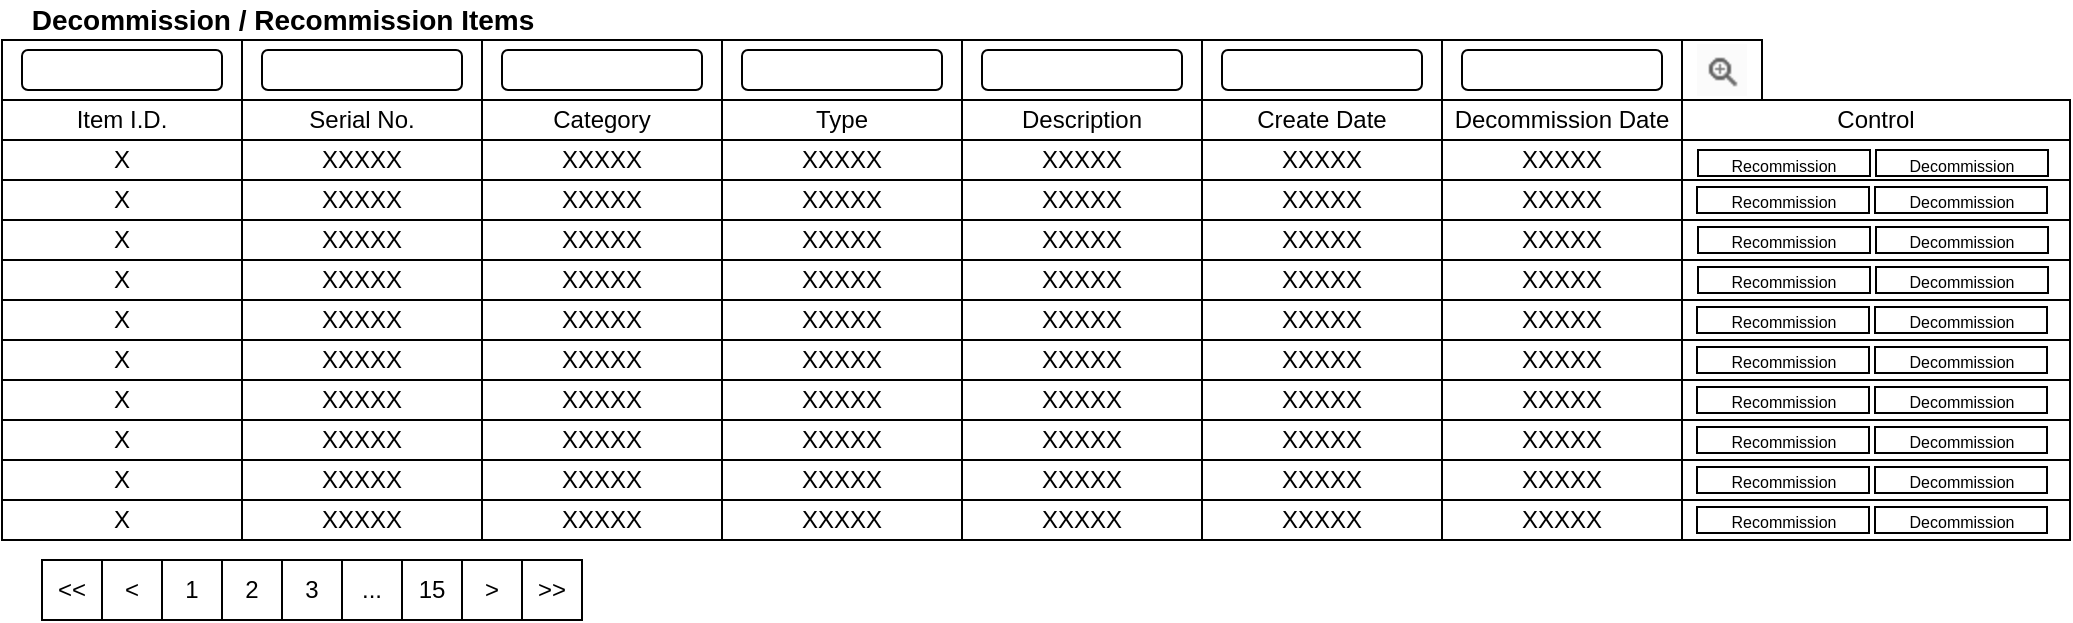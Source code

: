 <mxfile version="12.3.2" type="device" pages="1"><diagram id="bL0WwkCuKKonCKTU5HaB" name="Page-1"><mxGraphModel dx="1183" dy="494" grid="0" gridSize="10" guides="1" tooltips="1" connect="1" arrows="1" fold="1" page="0" pageScale="1" pageWidth="850" pageHeight="1100" math="0" shadow="0"><root><mxCell id="0"/><mxCell id="1" parent="0"/><mxCell id="B8XnHveXFob2aplnVtOJ-1" value="Serial No." style="rounded=0;whiteSpace=wrap;html=1;" parent="1" vertex="1"><mxGeometry x="240" y="90" width="120" height="20" as="geometry"/></mxCell><mxCell id="B8XnHveXFob2aplnVtOJ-2" value="Item I.D." style="rounded=0;whiteSpace=wrap;html=1;" parent="1" vertex="1"><mxGeometry x="120" y="90" width="120" height="20" as="geometry"/></mxCell><mxCell id="B8XnHveXFob2aplnVtOJ-3" value="Category" style="rounded=0;whiteSpace=wrap;html=1;" parent="1" vertex="1"><mxGeometry x="360" y="90" width="120" height="20" as="geometry"/></mxCell><mxCell id="B8XnHveXFob2aplnVtOJ-4" value="Type" style="rounded=0;whiteSpace=wrap;html=1;" parent="1" vertex="1"><mxGeometry x="480" y="90" width="120" height="20" as="geometry"/></mxCell><mxCell id="B8XnHveXFob2aplnVtOJ-5" value="Description" style="rounded=0;whiteSpace=wrap;html=1;" parent="1" vertex="1"><mxGeometry x="600" y="90" width="120" height="20" as="geometry"/></mxCell><mxCell id="B8XnHveXFob2aplnVtOJ-6" value="Create Date" style="rounded=0;whiteSpace=wrap;html=1;" parent="1" vertex="1"><mxGeometry x="720" y="90" width="120" height="20" as="geometry"/></mxCell><mxCell id="B8XnHveXFob2aplnVtOJ-7" value="Decommission Date" style="rounded=0;whiteSpace=wrap;html=1;" parent="1" vertex="1"><mxGeometry x="840" y="90" width="120" height="20" as="geometry"/></mxCell><mxCell id="B8XnHveXFob2aplnVtOJ-8" value="XXXXX" style="rounded=0;whiteSpace=wrap;html=1;" parent="1" vertex="1"><mxGeometry x="240" y="110" width="120" height="20" as="geometry"/></mxCell><mxCell id="B8XnHveXFob2aplnVtOJ-9" value="X" style="rounded=0;whiteSpace=wrap;html=1;" parent="1" vertex="1"><mxGeometry x="120" y="110" width="120" height="20" as="geometry"/></mxCell><mxCell id="B8XnHveXFob2aplnVtOJ-10" value="XXXXX" style="rounded=0;whiteSpace=wrap;html=1;" parent="1" vertex="1"><mxGeometry x="360" y="110" width="120" height="20" as="geometry"/></mxCell><mxCell id="B8XnHveXFob2aplnVtOJ-11" value="XXXXX" style="rounded=0;whiteSpace=wrap;html=1;" parent="1" vertex="1"><mxGeometry x="480" y="110" width="120" height="20" as="geometry"/></mxCell><mxCell id="B8XnHveXFob2aplnVtOJ-12" value="XXXXX" style="rounded=0;whiteSpace=wrap;html=1;" parent="1" vertex="1"><mxGeometry x="600" y="110" width="120" height="20" as="geometry"/></mxCell><mxCell id="B8XnHveXFob2aplnVtOJ-13" value="XXXXX" style="rounded=0;whiteSpace=wrap;html=1;" parent="1" vertex="1"><mxGeometry x="720" y="110" width="120" height="20" as="geometry"/></mxCell><mxCell id="B8XnHveXFob2aplnVtOJ-14" value="XXXXX" style="rounded=0;whiteSpace=wrap;html=1;" parent="1" vertex="1"><mxGeometry x="840" y="110" width="120" height="20" as="geometry"/></mxCell><mxCell id="B8XnHveXFob2aplnVtOJ-22" value="" style="rounded=0;whiteSpace=wrap;html=1;" parent="1" vertex="1"><mxGeometry x="240" y="60" width="120" height="30" as="geometry"/></mxCell><mxCell id="B8XnHveXFob2aplnVtOJ-23" value="" style="rounded=0;whiteSpace=wrap;html=1;" parent="1" vertex="1"><mxGeometry x="120" y="60" width="120" height="30" as="geometry"/></mxCell><mxCell id="B8XnHveXFob2aplnVtOJ-24" value="" style="rounded=0;whiteSpace=wrap;html=1;" parent="1" vertex="1"><mxGeometry x="360" y="60" width="120" height="30" as="geometry"/></mxCell><mxCell id="B8XnHveXFob2aplnVtOJ-25" value="" style="rounded=0;whiteSpace=wrap;html=1;" parent="1" vertex="1"><mxGeometry x="480" y="60" width="120" height="30" as="geometry"/></mxCell><mxCell id="B8XnHveXFob2aplnVtOJ-26" value="" style="rounded=0;whiteSpace=wrap;html=1;" parent="1" vertex="1"><mxGeometry x="600" y="60" width="120" height="30" as="geometry"/></mxCell><mxCell id="B8XnHveXFob2aplnVtOJ-27" value="" style="rounded=0;whiteSpace=wrap;html=1;" parent="1" vertex="1"><mxGeometry x="720" y="60" width="120" height="30" as="geometry"/></mxCell><mxCell id="B8XnHveXFob2aplnVtOJ-28" value="" style="rounded=0;whiteSpace=wrap;html=1;" parent="1" vertex="1"><mxGeometry x="840" y="60" width="120" height="30" as="geometry"/></mxCell><mxCell id="B8XnHveXFob2aplnVtOJ-29" value="" style="rounded=1;whiteSpace=wrap;html=1;" parent="1" vertex="1"><mxGeometry x="130" y="65" width="100" height="20" as="geometry"/></mxCell><mxCell id="B8XnHveXFob2aplnVtOJ-30" value="" style="rounded=1;whiteSpace=wrap;html=1;" parent="1" vertex="1"><mxGeometry x="250" y="65" width="100" height="20" as="geometry"/></mxCell><mxCell id="B8XnHveXFob2aplnVtOJ-31" value="" style="rounded=1;whiteSpace=wrap;html=1;" parent="1" vertex="1"><mxGeometry x="370" y="65" width="100" height="20" as="geometry"/></mxCell><mxCell id="B8XnHveXFob2aplnVtOJ-32" value="" style="rounded=1;whiteSpace=wrap;html=1;" parent="1" vertex="1"><mxGeometry x="490" y="65" width="100" height="20" as="geometry"/></mxCell><mxCell id="B8XnHveXFob2aplnVtOJ-34" value="" style="rounded=1;whiteSpace=wrap;html=1;" parent="1" vertex="1"><mxGeometry x="610" y="65" width="100" height="20" as="geometry"/></mxCell><mxCell id="B8XnHveXFob2aplnVtOJ-35" value="" style="rounded=1;whiteSpace=wrap;html=1;" parent="1" vertex="1"><mxGeometry x="730" y="65" width="100" height="20" as="geometry"/></mxCell><mxCell id="B8XnHveXFob2aplnVtOJ-36" value="" style="rounded=1;whiteSpace=wrap;html=1;" parent="1" vertex="1"><mxGeometry x="850" y="65" width="100" height="20" as="geometry"/></mxCell><mxCell id="B8XnHveXFob2aplnVtOJ-37" value="" style="rounded=0;whiteSpace=wrap;html=1;" parent="1" vertex="1"><mxGeometry x="960" y="60" width="40" height="30" as="geometry"/></mxCell><mxCell id="B8XnHveXFob2aplnVtOJ-39" value="" style="shape=image;verticalLabelPosition=bottom;labelBackgroundColor=#ffffff;verticalAlign=top;aspect=fixed;imageAspect=0;image=data:image/png,iVBORw0KGgoAAAANSUhEUgAAABkAAAAaCAYAAABCfffNAAABA0lEQVRIDe1Uyw2EIBDFzbah1diBVdCCJ0+2YBV2YDeUwWE3j+QRJA6fqHvYOAfnw/CeMww01tqPulleN+M7+Iekqsv/0653Sd3zPCtjjE9t21aN4+j9nNHk7onWWsRYlkVcCxeSJCTo+14Nw+D3reuqtm1zfgmRePBoESQkmKbJxUCIOIR5zhE+IgnPIKwgxGCceeFabBcdPCvAZtrUMeCRX0UC4BpwEortwphCcMhHwjjzjnIY+8l0JUnwJxxj/lWsSy6m2C6C4R7ELYHPOKYrN8bZSkgmaT45qYqylUjgjOMNA0GqotMkICNR13Xk3unT7dqhCc4llQjYPvyQ+FaUGF+07G3bLn+P1AAAAABJRU5ErkJggg==;" parent="1" vertex="1"><mxGeometry x="967.5" y="62" width="25" height="26" as="geometry"/></mxCell><mxCell id="B8XnHveXFob2aplnVtOJ-47" value="XXXXX" style="rounded=0;whiteSpace=wrap;html=1;" parent="1" vertex="1"><mxGeometry x="240" y="130" width="120" height="20" as="geometry"/></mxCell><mxCell id="B8XnHveXFob2aplnVtOJ-48" value="X" style="rounded=0;whiteSpace=wrap;html=1;" parent="1" vertex="1"><mxGeometry x="120" y="130" width="120" height="20" as="geometry"/></mxCell><mxCell id="B8XnHveXFob2aplnVtOJ-49" value="XXXXX" style="rounded=0;whiteSpace=wrap;html=1;" parent="1" vertex="1"><mxGeometry x="360" y="130" width="120" height="20" as="geometry"/></mxCell><mxCell id="B8XnHveXFob2aplnVtOJ-50" value="XXXXX" style="rounded=0;whiteSpace=wrap;html=1;" parent="1" vertex="1"><mxGeometry x="480" y="130" width="120" height="20" as="geometry"/></mxCell><mxCell id="B8XnHveXFob2aplnVtOJ-51" value="XXXXX" style="rounded=0;whiteSpace=wrap;html=1;" parent="1" vertex="1"><mxGeometry x="600" y="130" width="120" height="20" as="geometry"/></mxCell><mxCell id="B8XnHveXFob2aplnVtOJ-52" value="XXXXX" style="rounded=0;whiteSpace=wrap;html=1;" parent="1" vertex="1"><mxGeometry x="720" y="130" width="120" height="20" as="geometry"/></mxCell><mxCell id="B8XnHveXFob2aplnVtOJ-53" value="XXXXX" style="rounded=0;whiteSpace=wrap;html=1;" parent="1" vertex="1"><mxGeometry x="840" y="130" width="120" height="20" as="geometry"/></mxCell><mxCell id="B8XnHveXFob2aplnVtOJ-54" value="XXXXX" style="rounded=0;whiteSpace=wrap;html=1;" parent="1" vertex="1"><mxGeometry x="240" y="150" width="120" height="20" as="geometry"/></mxCell><mxCell id="B8XnHveXFob2aplnVtOJ-55" value="X" style="rounded=0;whiteSpace=wrap;html=1;" parent="1" vertex="1"><mxGeometry x="120" y="150" width="120" height="20" as="geometry"/></mxCell><mxCell id="B8XnHveXFob2aplnVtOJ-56" value="XXXXX" style="rounded=0;whiteSpace=wrap;html=1;" parent="1" vertex="1"><mxGeometry x="360" y="150" width="120" height="20" as="geometry"/></mxCell><mxCell id="B8XnHveXFob2aplnVtOJ-57" value="XXXXX" style="rounded=0;whiteSpace=wrap;html=1;" parent="1" vertex="1"><mxGeometry x="480" y="150" width="120" height="20" as="geometry"/></mxCell><mxCell id="B8XnHveXFob2aplnVtOJ-58" value="XXXXX" style="rounded=0;whiteSpace=wrap;html=1;" parent="1" vertex="1"><mxGeometry x="600" y="150" width="120" height="20" as="geometry"/></mxCell><mxCell id="B8XnHveXFob2aplnVtOJ-59" value="XXXXX" style="rounded=0;whiteSpace=wrap;html=1;" parent="1" vertex="1"><mxGeometry x="720" y="150" width="120" height="20" as="geometry"/></mxCell><mxCell id="B8XnHveXFob2aplnVtOJ-60" value="XXXXX" style="rounded=0;whiteSpace=wrap;html=1;" parent="1" vertex="1"><mxGeometry x="840" y="150" width="120" height="20" as="geometry"/></mxCell><mxCell id="B8XnHveXFob2aplnVtOJ-61" value="XXXXX" style="rounded=0;whiteSpace=wrap;html=1;" parent="1" vertex="1"><mxGeometry x="240" y="170" width="120" height="20" as="geometry"/></mxCell><mxCell id="B8XnHveXFob2aplnVtOJ-62" value="X" style="rounded=0;whiteSpace=wrap;html=1;" parent="1" vertex="1"><mxGeometry x="120" y="170" width="120" height="20" as="geometry"/></mxCell><mxCell id="B8XnHveXFob2aplnVtOJ-63" value="XXXXX" style="rounded=0;whiteSpace=wrap;html=1;" parent="1" vertex="1"><mxGeometry x="360" y="170" width="120" height="20" as="geometry"/></mxCell><mxCell id="B8XnHveXFob2aplnVtOJ-64" value="XXXXX" style="rounded=0;whiteSpace=wrap;html=1;" parent="1" vertex="1"><mxGeometry x="480" y="170" width="120" height="20" as="geometry"/></mxCell><mxCell id="B8XnHveXFob2aplnVtOJ-65" value="XXXXX" style="rounded=0;whiteSpace=wrap;html=1;" parent="1" vertex="1"><mxGeometry x="600" y="170" width="120" height="20" as="geometry"/></mxCell><mxCell id="B8XnHveXFob2aplnVtOJ-66" value="XXXXX" style="rounded=0;whiteSpace=wrap;html=1;" parent="1" vertex="1"><mxGeometry x="720" y="170" width="120" height="20" as="geometry"/></mxCell><mxCell id="B8XnHveXFob2aplnVtOJ-67" value="XXXXX" style="rounded=0;whiteSpace=wrap;html=1;" parent="1" vertex="1"><mxGeometry x="840" y="170" width="120" height="20" as="geometry"/></mxCell><mxCell id="B8XnHveXFob2aplnVtOJ-68" value="XXXXX" style="rounded=0;whiteSpace=wrap;html=1;" parent="1" vertex="1"><mxGeometry x="240" y="190" width="120" height="20" as="geometry"/></mxCell><mxCell id="B8XnHveXFob2aplnVtOJ-69" value="X" style="rounded=0;whiteSpace=wrap;html=1;" parent="1" vertex="1"><mxGeometry x="120" y="190" width="120" height="20" as="geometry"/></mxCell><mxCell id="B8XnHveXFob2aplnVtOJ-70" value="XXXXX" style="rounded=0;whiteSpace=wrap;html=1;" parent="1" vertex="1"><mxGeometry x="360" y="190" width="120" height="20" as="geometry"/></mxCell><mxCell id="B8XnHveXFob2aplnVtOJ-71" value="XXXXX" style="rounded=0;whiteSpace=wrap;html=1;" parent="1" vertex="1"><mxGeometry x="480" y="190" width="120" height="20" as="geometry"/></mxCell><mxCell id="B8XnHveXFob2aplnVtOJ-72" value="XXXXX" style="rounded=0;whiteSpace=wrap;html=1;" parent="1" vertex="1"><mxGeometry x="600" y="190" width="120" height="20" as="geometry"/></mxCell><mxCell id="B8XnHveXFob2aplnVtOJ-73" value="XXXXX" style="rounded=0;whiteSpace=wrap;html=1;" parent="1" vertex="1"><mxGeometry x="720" y="190" width="120" height="20" as="geometry"/></mxCell><mxCell id="B8XnHveXFob2aplnVtOJ-74" value="XXXXX" style="rounded=0;whiteSpace=wrap;html=1;" parent="1" vertex="1"><mxGeometry x="840" y="190" width="120" height="20" as="geometry"/></mxCell><mxCell id="B8XnHveXFob2aplnVtOJ-83" value="XXXXX" style="rounded=0;whiteSpace=wrap;html=1;" parent="1" vertex="1"><mxGeometry x="240" y="210" width="120" height="20" as="geometry"/></mxCell><mxCell id="B8XnHveXFob2aplnVtOJ-84" value="X" style="rounded=0;whiteSpace=wrap;html=1;" parent="1" vertex="1"><mxGeometry x="120" y="210" width="120" height="20" as="geometry"/></mxCell><mxCell id="B8XnHveXFob2aplnVtOJ-85" value="XXXXX" style="rounded=0;whiteSpace=wrap;html=1;" parent="1" vertex="1"><mxGeometry x="360" y="210" width="120" height="20" as="geometry"/></mxCell><mxCell id="B8XnHveXFob2aplnVtOJ-86" value="XXXXX" style="rounded=0;whiteSpace=wrap;html=1;" parent="1" vertex="1"><mxGeometry x="480" y="210" width="120" height="20" as="geometry"/></mxCell><mxCell id="B8XnHveXFob2aplnVtOJ-87" value="XXXXX" style="rounded=0;whiteSpace=wrap;html=1;" parent="1" vertex="1"><mxGeometry x="600" y="210" width="120" height="20" as="geometry"/></mxCell><mxCell id="B8XnHveXFob2aplnVtOJ-88" value="XXXXX" style="rounded=0;whiteSpace=wrap;html=1;" parent="1" vertex="1"><mxGeometry x="720" y="210" width="120" height="20" as="geometry"/></mxCell><mxCell id="B8XnHveXFob2aplnVtOJ-89" value="XXXXX" style="rounded=0;whiteSpace=wrap;html=1;" parent="1" vertex="1"><mxGeometry x="840" y="210" width="120" height="20" as="geometry"/></mxCell><mxCell id="B8XnHveXFob2aplnVtOJ-90" value="XXXXX" style="rounded=0;whiteSpace=wrap;html=1;" parent="1" vertex="1"><mxGeometry x="240" y="230" width="120" height="20" as="geometry"/></mxCell><mxCell id="B8XnHveXFob2aplnVtOJ-91" value="X" style="rounded=0;whiteSpace=wrap;html=1;" parent="1" vertex="1"><mxGeometry x="120" y="230" width="120" height="20" as="geometry"/></mxCell><mxCell id="B8XnHveXFob2aplnVtOJ-92" value="XXXXX" style="rounded=0;whiteSpace=wrap;html=1;" parent="1" vertex="1"><mxGeometry x="360" y="230" width="120" height="20" as="geometry"/></mxCell><mxCell id="B8XnHveXFob2aplnVtOJ-93" value="XXXXX" style="rounded=0;whiteSpace=wrap;html=1;" parent="1" vertex="1"><mxGeometry x="480" y="230" width="120" height="20" as="geometry"/></mxCell><mxCell id="B8XnHveXFob2aplnVtOJ-94" value="XXXXX" style="rounded=0;whiteSpace=wrap;html=1;" parent="1" vertex="1"><mxGeometry x="600" y="230" width="120" height="20" as="geometry"/></mxCell><mxCell id="B8XnHveXFob2aplnVtOJ-95" value="XXXXX" style="rounded=0;whiteSpace=wrap;html=1;" parent="1" vertex="1"><mxGeometry x="720" y="230" width="120" height="20" as="geometry"/></mxCell><mxCell id="B8XnHveXFob2aplnVtOJ-96" value="XXXXX" style="rounded=0;whiteSpace=wrap;html=1;" parent="1" vertex="1"><mxGeometry x="840" y="230" width="120" height="20" as="geometry"/></mxCell><mxCell id="B8XnHveXFob2aplnVtOJ-97" value="XXXXX" style="rounded=0;whiteSpace=wrap;html=1;" parent="1" vertex="1"><mxGeometry x="240" y="250" width="120" height="20" as="geometry"/></mxCell><mxCell id="B8XnHveXFob2aplnVtOJ-98" value="X" style="rounded=0;whiteSpace=wrap;html=1;" parent="1" vertex="1"><mxGeometry x="120" y="250" width="120" height="20" as="geometry"/></mxCell><mxCell id="B8XnHveXFob2aplnVtOJ-99" value="XXXXX" style="rounded=0;whiteSpace=wrap;html=1;" parent="1" vertex="1"><mxGeometry x="360" y="250" width="120" height="20" as="geometry"/></mxCell><mxCell id="B8XnHveXFob2aplnVtOJ-100" value="XXXXX" style="rounded=0;whiteSpace=wrap;html=1;" parent="1" vertex="1"><mxGeometry x="480" y="250" width="120" height="20" as="geometry"/></mxCell><mxCell id="B8XnHveXFob2aplnVtOJ-101" value="XXXXX" style="rounded=0;whiteSpace=wrap;html=1;" parent="1" vertex="1"><mxGeometry x="600" y="250" width="120" height="20" as="geometry"/></mxCell><mxCell id="B8XnHveXFob2aplnVtOJ-102" value="XXXXX" style="rounded=0;whiteSpace=wrap;html=1;" parent="1" vertex="1"><mxGeometry x="720" y="250" width="120" height="20" as="geometry"/></mxCell><mxCell id="B8XnHveXFob2aplnVtOJ-103" value="XXXXX" style="rounded=0;whiteSpace=wrap;html=1;" parent="1" vertex="1"><mxGeometry x="840" y="250" width="120" height="20" as="geometry"/></mxCell><mxCell id="B8XnHveXFob2aplnVtOJ-104" value="XXXXX" style="rounded=0;whiteSpace=wrap;html=1;" parent="1" vertex="1"><mxGeometry x="240" y="270" width="120" height="20" as="geometry"/></mxCell><mxCell id="B8XnHveXFob2aplnVtOJ-105" value="X" style="rounded=0;whiteSpace=wrap;html=1;" parent="1" vertex="1"><mxGeometry x="120" y="270" width="120" height="20" as="geometry"/></mxCell><mxCell id="B8XnHveXFob2aplnVtOJ-106" value="XXXXX" style="rounded=0;whiteSpace=wrap;html=1;" parent="1" vertex="1"><mxGeometry x="360" y="270" width="120" height="20" as="geometry"/></mxCell><mxCell id="B8XnHveXFob2aplnVtOJ-107" value="XXXXX" style="rounded=0;whiteSpace=wrap;html=1;" parent="1" vertex="1"><mxGeometry x="480" y="270" width="120" height="20" as="geometry"/></mxCell><mxCell id="B8XnHveXFob2aplnVtOJ-108" value="XXXXX" style="rounded=0;whiteSpace=wrap;html=1;" parent="1" vertex="1"><mxGeometry x="600" y="270" width="120" height="20" as="geometry"/></mxCell><mxCell id="B8XnHveXFob2aplnVtOJ-109" value="XXXXX" style="rounded=0;whiteSpace=wrap;html=1;" parent="1" vertex="1"><mxGeometry x="720" y="270" width="120" height="20" as="geometry"/></mxCell><mxCell id="B8XnHveXFob2aplnVtOJ-110" value="XXXXX" style="rounded=0;whiteSpace=wrap;html=1;" parent="1" vertex="1"><mxGeometry x="840" y="270" width="120" height="20" as="geometry"/></mxCell><mxCell id="B8XnHveXFob2aplnVtOJ-111" value="XXXXX" style="rounded=0;whiteSpace=wrap;html=1;" parent="1" vertex="1"><mxGeometry x="240" y="290" width="120" height="20" as="geometry"/></mxCell><mxCell id="B8XnHveXFob2aplnVtOJ-112" value="X" style="rounded=0;whiteSpace=wrap;html=1;" parent="1" vertex="1"><mxGeometry x="120" y="290" width="120" height="20" as="geometry"/></mxCell><mxCell id="B8XnHveXFob2aplnVtOJ-113" value="XXXXX" style="rounded=0;whiteSpace=wrap;html=1;" parent="1" vertex="1"><mxGeometry x="360" y="290" width="120" height="20" as="geometry"/></mxCell><mxCell id="B8XnHveXFob2aplnVtOJ-114" value="XXXXX" style="rounded=0;whiteSpace=wrap;html=1;" parent="1" vertex="1"><mxGeometry x="480" y="290" width="120" height="20" as="geometry"/></mxCell><mxCell id="B8XnHveXFob2aplnVtOJ-115" value="XXXXX" style="rounded=0;whiteSpace=wrap;html=1;" parent="1" vertex="1"><mxGeometry x="600" y="290" width="120" height="20" as="geometry"/></mxCell><mxCell id="B8XnHveXFob2aplnVtOJ-116" value="XXXXX" style="rounded=0;whiteSpace=wrap;html=1;" parent="1" vertex="1"><mxGeometry x="720" y="290" width="120" height="20" as="geometry"/></mxCell><mxCell id="B8XnHveXFob2aplnVtOJ-117" value="XXXXX" style="rounded=0;whiteSpace=wrap;html=1;" parent="1" vertex="1"><mxGeometry x="840" y="290" width="120" height="20" as="geometry"/></mxCell><mxCell id="B8XnHveXFob2aplnVtOJ-118" value="&amp;lt;&amp;lt;" style="whiteSpace=wrap;html=1;aspect=fixed;" parent="1" vertex="1"><mxGeometry x="140" y="320" width="30" height="30" as="geometry"/></mxCell><mxCell id="B8XnHveXFob2aplnVtOJ-119" value="&amp;lt;" style="whiteSpace=wrap;html=1;aspect=fixed;" parent="1" vertex="1"><mxGeometry x="170" y="320" width="30" height="30" as="geometry"/></mxCell><mxCell id="B8XnHveXFob2aplnVtOJ-120" value="1" style="whiteSpace=wrap;html=1;aspect=fixed;" parent="1" vertex="1"><mxGeometry x="200" y="320" width="30" height="30" as="geometry"/></mxCell><mxCell id="B8XnHveXFob2aplnVtOJ-121" value="2" style="whiteSpace=wrap;html=1;aspect=fixed;" parent="1" vertex="1"><mxGeometry x="230" y="320" width="30" height="30" as="geometry"/></mxCell><mxCell id="B8XnHveXFob2aplnVtOJ-122" value="3" style="whiteSpace=wrap;html=1;aspect=fixed;" parent="1" vertex="1"><mxGeometry x="260" y="320" width="30" height="30" as="geometry"/></mxCell><mxCell id="B8XnHveXFob2aplnVtOJ-123" value="..." style="whiteSpace=wrap;html=1;aspect=fixed;" parent="1" vertex="1"><mxGeometry x="290" y="320" width="30" height="30" as="geometry"/></mxCell><mxCell id="B8XnHveXFob2aplnVtOJ-124" value="15" style="whiteSpace=wrap;html=1;aspect=fixed;" parent="1" vertex="1"><mxGeometry x="320" y="320" width="30" height="30" as="geometry"/></mxCell><mxCell id="B8XnHveXFob2aplnVtOJ-125" value="&lt;font style=&quot;font-size: 14px&quot;&gt;&lt;b&gt;Decommission / Recommission Items&lt;/b&gt;&lt;/font&gt;" style="text;html=1;strokeColor=none;fillColor=none;align=center;verticalAlign=middle;whiteSpace=wrap;rounded=0;" parent="1" vertex="1"><mxGeometry x="120" y="40" width="281" height="20" as="geometry"/></mxCell><mxCell id="B8XnHveXFob2aplnVtOJ-127" value="&amp;gt;" style="whiteSpace=wrap;html=1;aspect=fixed;" parent="1" vertex="1"><mxGeometry x="350" y="320" width="30" height="30" as="geometry"/></mxCell><mxCell id="B8XnHveXFob2aplnVtOJ-128" value="&amp;gt;&amp;gt;" style="whiteSpace=wrap;html=1;aspect=fixed;" parent="1" vertex="1"><mxGeometry x="380" y="320" width="30" height="30" as="geometry"/></mxCell><mxCell id="B8XnHveXFob2aplnVtOJ-131" value="Control" style="rounded=0;whiteSpace=wrap;html=1;" parent="1" vertex="1"><mxGeometry x="960" y="90" width="194" height="20" as="geometry"/></mxCell><mxCell id="B8XnHveXFob2aplnVtOJ-133" value="" style="rounded=0;whiteSpace=wrap;html=1;" parent="1" vertex="1"><mxGeometry x="960" y="110" width="194" height="20" as="geometry"/></mxCell><mxCell id="B8XnHveXFob2aplnVtOJ-135" value="&lt;span style=&quot;color: rgba(0 , 0 , 0 , 0) ; font-family: monospace ; font-size: 0px&quot;&gt;%3CmxGraphModel%3E%3Croot%3E%3CmxCell%20id%3D%220%22%2F%3E%3CmxCell%20id%3D%221%22%20parent%3D%220%22%2F%3E%3CmxCell%20id%3D%222%22%20value%3D%22%26lt%3Bfont%20style%3D%26quot%3Bfont-size%3A%208px%26quot%3B%26gt%3BRecommission%26lt%3B%2Ffont%26gt%3B%22%20style%3D%22rounded%3D0%3BwhiteSpace%3Dwrap%3Bhtml%3D1%3Balign%3Dcenter%3B%22%20vertex%3D%221%22%20parent%3D%221%22%3E%3CmxGeometry%20x%3D%22968%22%20y%3D%22115%22%20width%3D%2286%22%20height%3D%2213%22%20as%3D%22geometry%22%2F%3E%3C%2FmxCell%3E%3CmxCell%20id%3D%223%22%20value%3D%22%26lt%3Bfont%20style%3D%26quot%3Bfont-size%3A%208px%26quot%3B%26gt%3BDecommission%26lt%3B%2Ffont%26gt%3B%22%20style%3D%22rounded%3D0%3BwhiteSpace%3Dwrap%3Bhtml%3D1%3Balign%3Dcenter%3B%22%20vertex%3D%221%22%20parent%3D%221%22%3E%3CmxGeometry%20x%3D%221057%22%20y%3D%22115%22%20width%3D%2286%22%20height%3D%2213%22%20as%3D%22geometry%22%2F%3E%3C%2FmxCell%3E%3C%2Froot%3E%3C%2FmxGraphModel%3E&lt;/span&gt;" style="rounded=0;whiteSpace=wrap;html=1;" parent="1" vertex="1"><mxGeometry x="960" y="130" width="194" height="20" as="geometry"/></mxCell><mxCell id="B8XnHveXFob2aplnVtOJ-136" value="" style="rounded=0;whiteSpace=wrap;html=1;" parent="1" vertex="1"><mxGeometry x="960" y="150" width="194" height="20" as="geometry"/></mxCell><mxCell id="B8XnHveXFob2aplnVtOJ-137" value="" style="rounded=0;whiteSpace=wrap;html=1;" parent="1" vertex="1"><mxGeometry x="960" y="210" width="194" height="20" as="geometry"/></mxCell><mxCell id="B8XnHveXFob2aplnVtOJ-138" value="&lt;span style=&quot;color: rgba(0 , 0 , 0 , 0) ; font-family: monospace ; font-size: 0px&quot;&gt;%3CmxGraphModel%3E%3Croot%3E%3CmxCell%20id%3D%220%22%2F%3E%3CmxCell%20id%3D%221%22%20parent%3D%220%22%2F%3E%3CmxCell%20id%3D%222%22%20value%3D%22%26lt%3Bfont%20style%3D%26quot%3Bfont-size%3A%208px%26quot%3B%26gt%3BRecommission%26lt%3B%2Ffont%26gt%3B%22%20style%3D%22rounded%3D0%3BwhiteSpace%3Dwrap%3Bhtml%3D1%3Balign%3Dcenter%3B%22%20vertex%3D%221%22%20parent%3D%221%22%3E%3CmxGeometry%20x%3D%22968%22%20y%3D%22115%22%20width%3D%2286%22%20height%3D%2213%22%20as%3D%22geometry%22%2F%3E%3C%2FmxCell%3E%3CmxCell%20id%3D%223%22%20value%3D%22%26lt%3Bfont%20style%3D%26quot%3Bfont-size%3A%208px%26quot%3B%26gt%3BDecommission%26lt%3B%2Ffont%26gt%3B%22%20style%3D%22rounded%3D0%3BwhiteSpace%3Dwrap%3Bhtml%3D1%3Balign%3Dcenter%3B%22%20vertex%3D%221%22%20parent%3D%221%22%3E%3CmxGeometry%20x%3D%221057%22%20y%3D%22115%22%20width%3D%2286%22%20height%3D%2213%22%20as%3D%22geometry%22%2F%3E%3C%2FmxCell%3E%3C%2Froot%3E%3C%2FmxGraphModel%3E&lt;/span&gt;" style="rounded=0;whiteSpace=wrap;html=1;" parent="1" vertex="1"><mxGeometry x="960" y="190" width="194" height="20" as="geometry"/></mxCell><mxCell id="B8XnHveXFob2aplnVtOJ-139" value="&lt;span style=&quot;color: rgba(0 , 0 , 0 , 0) ; font-family: monospace ; font-size: 0px&quot;&gt;%3CmxGraphModel%3E%3Croot%3E%3CmxCell%20id%3D%220%22%2F%3E%3CmxCell%20id%3D%221%22%20parent%3D%220%22%2F%3E%3CmxCell%20id%3D%222%22%20value%3D%22%26lt%3Bfont%20style%3D%26quot%3Bfont-size%3A%208px%26quot%3B%26gt%3BRecommission%26lt%3B%2Ffont%26gt%3B%22%20style%3D%22rounded%3D0%3BwhiteSpace%3Dwrap%3Bhtml%3D1%3Balign%3Dcenter%3B%22%20vertex%3D%221%22%20parent%3D%221%22%3E%3CmxGeometry%20x%3D%22968%22%20y%3D%22115%22%20width%3D%2286%22%20height%3D%2213%22%20as%3D%22geometry%22%2F%3E%3C%2FmxCell%3E%3CmxCell%20id%3D%223%22%20value%3D%22%26lt%3Bfont%20style%3D%26quot%3Bfont-size%3A%208px%26quot%3B%26gt%3BDecommission%26lt%3B%2Ffont%26gt%3B%22%20style%3D%22rounded%3D0%3BwhiteSpace%3Dwrap%3Bhtml%3D1%3Balign%3Dcenter%3B%22%20vertex%3D%221%22%20parent%3D%221%22%3E%3CmxGeometry%20x%3D%221057%22%20y%3D%22115%22%20width%3D%2286%22%20height%3D%2213%22%20as%3D%22geometry%22%2F%3E%3C%2FmxCell%3E%3C%2Froot%3E%3C%2FmxGraphModel%3E&lt;/span&gt;" style="rounded=0;whiteSpace=wrap;html=1;" parent="1" vertex="1"><mxGeometry x="960" y="170" width="194" height="20" as="geometry"/></mxCell><mxCell id="B8XnHveXFob2aplnVtOJ-140" value="" style="rounded=0;whiteSpace=wrap;html=1;" parent="1" vertex="1"><mxGeometry x="960" y="230" width="194" height="20" as="geometry"/></mxCell><mxCell id="B8XnHveXFob2aplnVtOJ-141" value="" style="rounded=0;whiteSpace=wrap;html=1;" parent="1" vertex="1"><mxGeometry x="960" y="250" width="194" height="20" as="geometry"/></mxCell><mxCell id="B8XnHveXFob2aplnVtOJ-142" value="" style="rounded=0;whiteSpace=wrap;html=1;" parent="1" vertex="1"><mxGeometry x="960" y="270" width="194" height="20" as="geometry"/></mxCell><mxCell id="B8XnHveXFob2aplnVtOJ-143" value="" style="rounded=0;whiteSpace=wrap;html=1;" parent="1" vertex="1"><mxGeometry x="960" y="290" width="194" height="20" as="geometry"/></mxCell><mxCell id="B8XnHveXFob2aplnVtOJ-144" value="&lt;font style=&quot;font-size: 8px&quot;&gt;Recommission&lt;/font&gt;" style="rounded=0;whiteSpace=wrap;html=1;align=center;" parent="1" vertex="1"><mxGeometry x="968" y="115" width="86" height="13" as="geometry"/></mxCell><mxCell id="B8XnHveXFob2aplnVtOJ-145" value="&lt;font style=&quot;font-size: 8px&quot;&gt;Decommission&lt;/font&gt;" style="rounded=0;whiteSpace=wrap;html=1;align=center;" parent="1" vertex="1"><mxGeometry x="1057" y="115" width="86" height="13" as="geometry"/></mxCell><mxCell id="B8XnHveXFob2aplnVtOJ-146" value="&lt;font style=&quot;font-size: 8px&quot;&gt;Recommission&lt;/font&gt;" style="rounded=0;whiteSpace=wrap;html=1;align=center;" parent="1" vertex="1"><mxGeometry x="967.5" y="133.5" width="86" height="13" as="geometry"/></mxCell><mxCell id="B8XnHveXFob2aplnVtOJ-147" value="&lt;font style=&quot;font-size: 8px&quot;&gt;Decommission&lt;/font&gt;" style="rounded=0;whiteSpace=wrap;html=1;align=center;" parent="1" vertex="1"><mxGeometry x="1056.5" y="133.5" width="86" height="13" as="geometry"/></mxCell><mxCell id="B8XnHveXFob2aplnVtOJ-148" value="&lt;font style=&quot;font-size: 8px&quot;&gt;Recommission&lt;/font&gt;" style="rounded=0;whiteSpace=wrap;html=1;align=center;" parent="1" vertex="1"><mxGeometry x="968" y="153.5" width="86" height="13" as="geometry"/></mxCell><mxCell id="B8XnHveXFob2aplnVtOJ-149" value="&lt;font style=&quot;font-size: 8px&quot;&gt;Decommission&lt;/font&gt;" style="rounded=0;whiteSpace=wrap;html=1;align=center;" parent="1" vertex="1"><mxGeometry x="1057" y="153.5" width="86" height="13" as="geometry"/></mxCell><mxCell id="B8XnHveXFob2aplnVtOJ-150" value="&lt;font style=&quot;font-size: 8px&quot;&gt;Recommission&lt;/font&gt;" style="rounded=0;whiteSpace=wrap;html=1;align=center;" parent="1" vertex="1"><mxGeometry x="968" y="173.5" width="86" height="13" as="geometry"/></mxCell><mxCell id="B8XnHveXFob2aplnVtOJ-151" value="&lt;font style=&quot;font-size: 8px&quot;&gt;Decommission&lt;/font&gt;" style="rounded=0;whiteSpace=wrap;html=1;align=center;" parent="1" vertex="1"><mxGeometry x="1057" y="173.5" width="86" height="13" as="geometry"/></mxCell><mxCell id="B8XnHveXFob2aplnVtOJ-152" value="&lt;font style=&quot;font-size: 8px&quot;&gt;Recommission&lt;/font&gt;" style="rounded=0;whiteSpace=wrap;html=1;align=center;" parent="1" vertex="1"><mxGeometry x="967.5" y="193.5" width="86" height="13" as="geometry"/></mxCell><mxCell id="B8XnHveXFob2aplnVtOJ-153" value="&lt;font style=&quot;font-size: 8px&quot;&gt;Decommission&lt;/font&gt;" style="rounded=0;whiteSpace=wrap;html=1;align=center;" parent="1" vertex="1"><mxGeometry x="1056.5" y="193.5" width="86" height="13" as="geometry"/></mxCell><mxCell id="B8XnHveXFob2aplnVtOJ-154" value="&lt;font style=&quot;font-size: 8px&quot;&gt;Recommission&lt;/font&gt;" style="rounded=0;whiteSpace=wrap;html=1;align=center;" parent="1" vertex="1"><mxGeometry x="967.5" y="213.5" width="86" height="13" as="geometry"/></mxCell><mxCell id="B8XnHveXFob2aplnVtOJ-155" value="&lt;font style=&quot;font-size: 8px&quot;&gt;Decommission&lt;/font&gt;" style="rounded=0;whiteSpace=wrap;html=1;align=center;" parent="1" vertex="1"><mxGeometry x="1056.5" y="213.5" width="86" height="13" as="geometry"/></mxCell><mxCell id="B8XnHveXFob2aplnVtOJ-156" value="&lt;font style=&quot;font-size: 8px&quot;&gt;Recommission&lt;/font&gt;" style="rounded=0;whiteSpace=wrap;html=1;align=center;" parent="1" vertex="1"><mxGeometry x="967.5" y="233.5" width="86" height="13" as="geometry"/></mxCell><mxCell id="B8XnHveXFob2aplnVtOJ-157" value="&lt;font style=&quot;font-size: 8px&quot;&gt;Decommission&lt;/font&gt;" style="rounded=0;whiteSpace=wrap;html=1;align=center;" parent="1" vertex="1"><mxGeometry x="1056.5" y="233.5" width="86" height="13" as="geometry"/></mxCell><mxCell id="B8XnHveXFob2aplnVtOJ-158" value="&lt;font style=&quot;font-size: 8px&quot;&gt;Recommission&lt;/font&gt;" style="rounded=0;whiteSpace=wrap;html=1;align=center;" parent="1" vertex="1"><mxGeometry x="967.5" y="253.5" width="86" height="13" as="geometry"/></mxCell><mxCell id="B8XnHveXFob2aplnVtOJ-159" value="&lt;font style=&quot;font-size: 8px&quot;&gt;Decommission&lt;/font&gt;" style="rounded=0;whiteSpace=wrap;html=1;align=center;" parent="1" vertex="1"><mxGeometry x="1056.5" y="253.5" width="86" height="13" as="geometry"/></mxCell><mxCell id="B8XnHveXFob2aplnVtOJ-160" value="&lt;font style=&quot;font-size: 8px&quot;&gt;Recommission&lt;/font&gt;" style="rounded=0;whiteSpace=wrap;html=1;align=center;" parent="1" vertex="1"><mxGeometry x="967.5" y="273.5" width="86" height="13" as="geometry"/></mxCell><mxCell id="B8XnHveXFob2aplnVtOJ-161" value="&lt;font style=&quot;font-size: 8px&quot;&gt;Decommission&lt;/font&gt;" style="rounded=0;whiteSpace=wrap;html=1;align=center;" parent="1" vertex="1"><mxGeometry x="1056.5" y="273.5" width="86" height="13" as="geometry"/></mxCell><mxCell id="B8XnHveXFob2aplnVtOJ-162" value="&lt;font style=&quot;font-size: 8px&quot;&gt;Recommission&lt;/font&gt;" style="rounded=0;whiteSpace=wrap;html=1;align=center;" parent="1" vertex="1"><mxGeometry x="967.5" y="293.5" width="86" height="13" as="geometry"/></mxCell><mxCell id="B8XnHveXFob2aplnVtOJ-163" value="&lt;font style=&quot;font-size: 8px&quot;&gt;Decommission&lt;/font&gt;" style="rounded=0;whiteSpace=wrap;html=1;align=center;" parent="1" vertex="1"><mxGeometry x="1056.5" y="293.5" width="86" height="13" as="geometry"/></mxCell></root></mxGraphModel></diagram></mxfile>